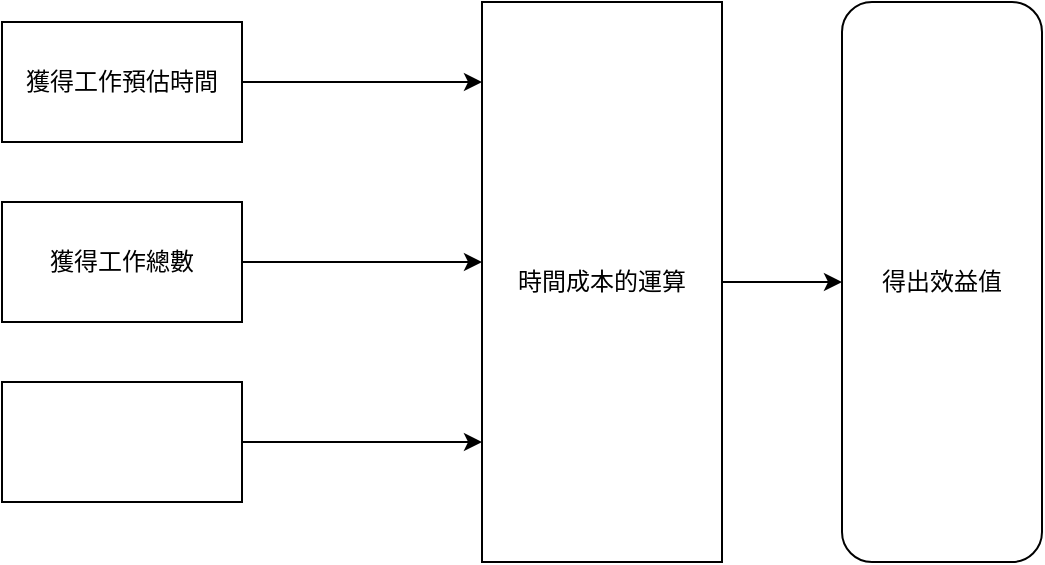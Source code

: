 <mxfile version="16.4.3" type="github">
  <diagram id="hlP7j7b3LxIaewQkUc85" name="Page-1">
    <mxGraphModel dx="793" dy="744" grid="1" gridSize="10" guides="1" tooltips="1" connect="1" arrows="1" fold="1" page="1" pageScale="1" pageWidth="827" pageHeight="1169" math="0" shadow="0">
      <root>
        <mxCell id="0" />
        <mxCell id="1" parent="0" />
        <mxCell id="u9hk3vENFJ7tqccevF7m-1" value="獲得工作預估時間" style="rounded=0;whiteSpace=wrap;html=1;" vertex="1" parent="1">
          <mxGeometry x="70" y="100" width="120" height="60" as="geometry" />
        </mxCell>
        <mxCell id="u9hk3vENFJ7tqccevF7m-2" value="獲得工作總數" style="rounded=0;whiteSpace=wrap;html=1;" vertex="1" parent="1">
          <mxGeometry x="70" y="190" width="120" height="60" as="geometry" />
        </mxCell>
        <mxCell id="u9hk3vENFJ7tqccevF7m-3" value="" style="rounded=0;whiteSpace=wrap;html=1;" vertex="1" parent="1">
          <mxGeometry x="70" y="280" width="120" height="60" as="geometry" />
        </mxCell>
        <mxCell id="u9hk3vENFJ7tqccevF7m-7" value="" style="endArrow=classic;html=1;rounded=0;" edge="1" parent="1">
          <mxGeometry width="50" height="50" relative="1" as="geometry">
            <mxPoint x="190" y="130" as="sourcePoint" />
            <mxPoint x="310" y="130" as="targetPoint" />
            <Array as="points" />
          </mxGeometry>
        </mxCell>
        <mxCell id="u9hk3vENFJ7tqccevF7m-8" value="" style="endArrow=classic;html=1;rounded=0;" edge="1" parent="1">
          <mxGeometry width="50" height="50" relative="1" as="geometry">
            <mxPoint x="190" y="220" as="sourcePoint" />
            <mxPoint x="310" y="220" as="targetPoint" />
          </mxGeometry>
        </mxCell>
        <mxCell id="u9hk3vENFJ7tqccevF7m-9" value="" style="endArrow=classic;html=1;rounded=0;" edge="1" parent="1">
          <mxGeometry width="50" height="50" relative="1" as="geometry">
            <mxPoint x="190" y="310" as="sourcePoint" />
            <mxPoint x="310" y="310" as="targetPoint" />
          </mxGeometry>
        </mxCell>
        <mxCell id="u9hk3vENFJ7tqccevF7m-10" value="時間成本的運算" style="rounded=0;whiteSpace=wrap;html=1;" vertex="1" parent="1">
          <mxGeometry x="310" y="90" width="120" height="280" as="geometry" />
        </mxCell>
        <mxCell id="u9hk3vENFJ7tqccevF7m-11" value="得出效益值" style="rounded=1;whiteSpace=wrap;html=1;" vertex="1" parent="1">
          <mxGeometry x="490" y="90" width="100" height="280" as="geometry" />
        </mxCell>
        <mxCell id="u9hk3vENFJ7tqccevF7m-13" value="" style="endArrow=classic;html=1;rounded=0;entryX=0;entryY=0.5;entryDx=0;entryDy=0;" edge="1" parent="1" target="u9hk3vENFJ7tqccevF7m-11">
          <mxGeometry width="50" height="50" relative="1" as="geometry">
            <mxPoint x="430" y="230" as="sourcePoint" />
            <mxPoint x="480" y="180" as="targetPoint" />
          </mxGeometry>
        </mxCell>
      </root>
    </mxGraphModel>
  </diagram>
</mxfile>
